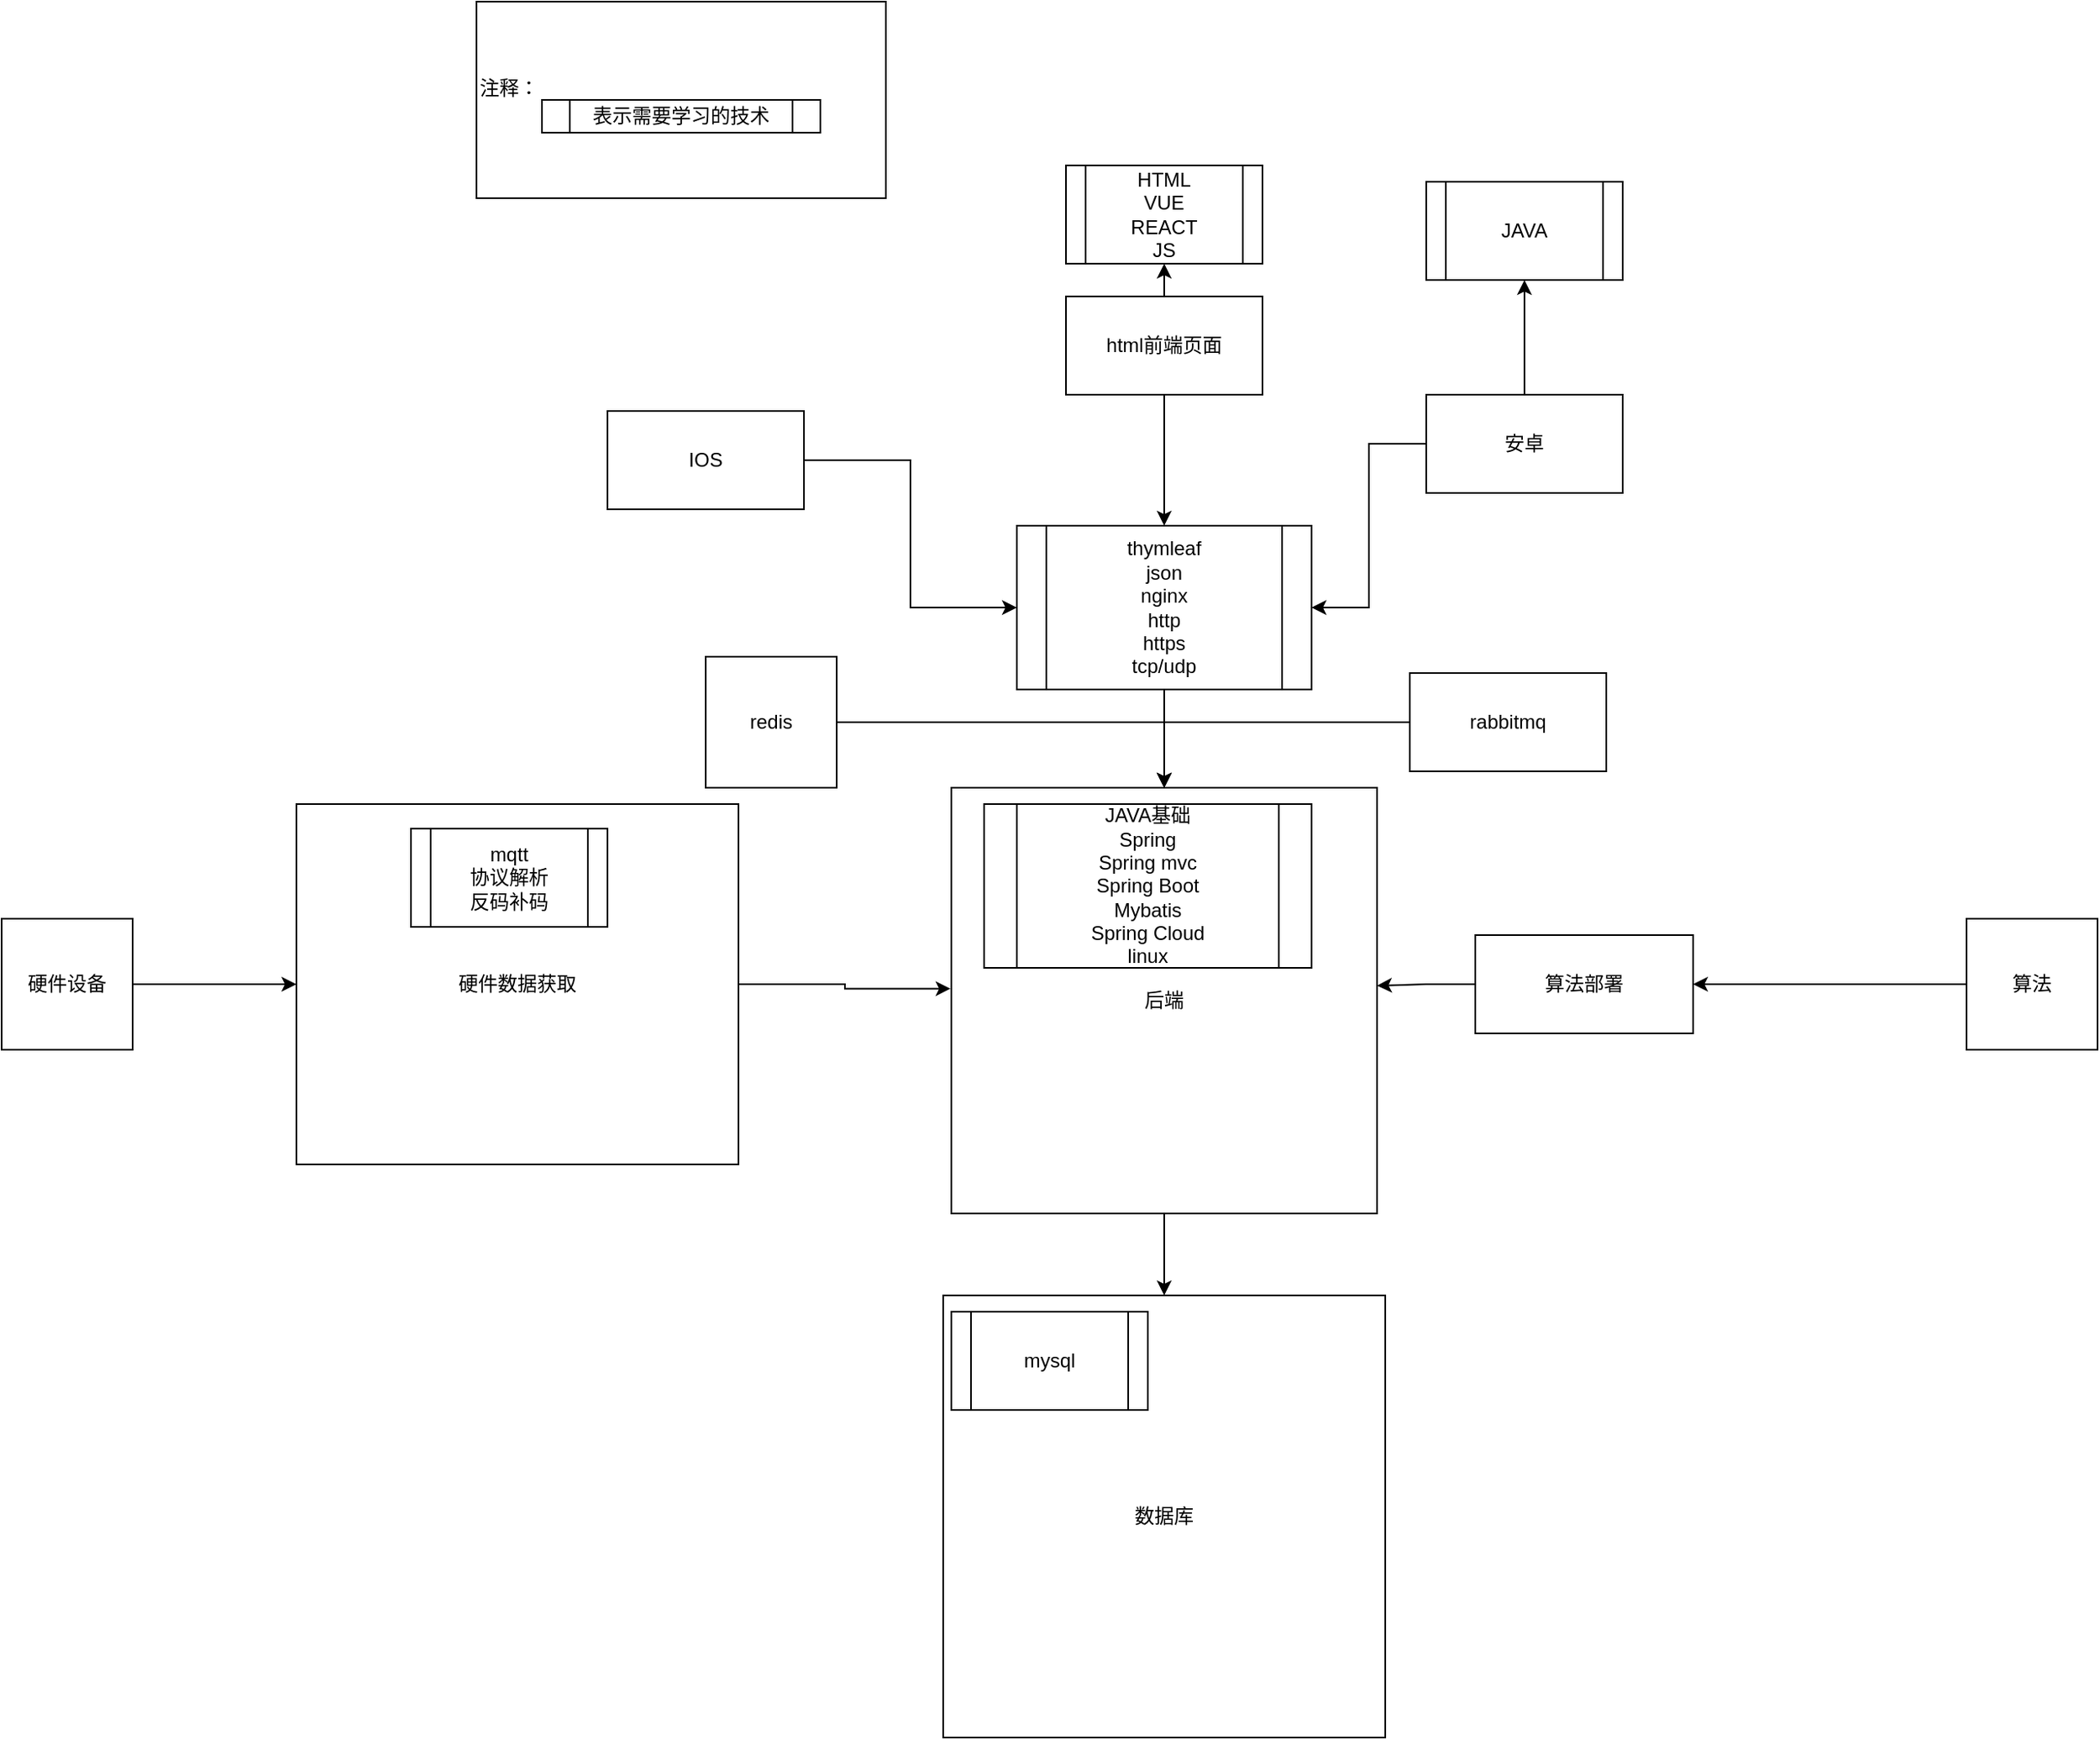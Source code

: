<mxfile version="20.7.4" type="github">
  <diagram id="4CkGqGROkOYkiGn0mqmw" name="第 1 页">
    <mxGraphModel dx="2140" dy="1785" grid="1" gridSize="10" guides="1" tooltips="1" connect="1" arrows="1" fold="1" page="1" pageScale="1" pageWidth="827" pageHeight="1169" math="0" shadow="0">
      <root>
        <mxCell id="0" />
        <mxCell id="1" parent="0" />
        <mxCell id="QJwFhxlb9CCWF9uIUGmf-6" value="" style="edgeStyle=orthogonalEdgeStyle;rounded=0;orthogonalLoop=1;jettySize=auto;html=1;" edge="1" parent="1" source="QJwFhxlb9CCWF9uIUGmf-1">
          <mxGeometry relative="1" as="geometry">
            <mxPoint x="440" y="100" as="targetPoint" />
          </mxGeometry>
        </mxCell>
        <mxCell id="QJwFhxlb9CCWF9uIUGmf-13" value="" style="edgeStyle=orthogonalEdgeStyle;rounded=0;orthogonalLoop=1;jettySize=auto;html=1;" edge="1" parent="1" source="QJwFhxlb9CCWF9uIUGmf-1" target="QJwFhxlb9CCWF9uIUGmf-12">
          <mxGeometry relative="1" as="geometry" />
        </mxCell>
        <mxCell id="QJwFhxlb9CCWF9uIUGmf-1" value="html前端页面" style="rounded=0;whiteSpace=wrap;html=1;" vertex="1" parent="1">
          <mxGeometry x="380" y="120" width="120" height="60" as="geometry" />
        </mxCell>
        <mxCell id="QJwFhxlb9CCWF9uIUGmf-9" value="" style="edgeStyle=orthogonalEdgeStyle;rounded=0;orthogonalLoop=1;jettySize=auto;html=1;" edge="1" parent="1" source="QJwFhxlb9CCWF9uIUGmf-2" target="QJwFhxlb9CCWF9uIUGmf-8">
          <mxGeometry relative="1" as="geometry" />
        </mxCell>
        <mxCell id="QJwFhxlb9CCWF9uIUGmf-19" style="edgeStyle=orthogonalEdgeStyle;rounded=0;orthogonalLoop=1;jettySize=auto;html=1;entryX=1;entryY=0.5;entryDx=0;entryDy=0;" edge="1" parent="1" source="QJwFhxlb9CCWF9uIUGmf-2" target="QJwFhxlb9CCWF9uIUGmf-12">
          <mxGeometry relative="1" as="geometry" />
        </mxCell>
        <mxCell id="QJwFhxlb9CCWF9uIUGmf-2" value="安卓" style="rounded=0;whiteSpace=wrap;html=1;" vertex="1" parent="1">
          <mxGeometry x="600" y="180" width="120" height="60" as="geometry" />
        </mxCell>
        <mxCell id="QJwFhxlb9CCWF9uIUGmf-18" style="edgeStyle=orthogonalEdgeStyle;rounded=0;orthogonalLoop=1;jettySize=auto;html=1;entryX=0;entryY=0.5;entryDx=0;entryDy=0;" edge="1" parent="1" source="QJwFhxlb9CCWF9uIUGmf-3" target="QJwFhxlb9CCWF9uIUGmf-12">
          <mxGeometry relative="1" as="geometry" />
        </mxCell>
        <mxCell id="QJwFhxlb9CCWF9uIUGmf-3" value="IOS" style="rounded=0;whiteSpace=wrap;html=1;" vertex="1" parent="1">
          <mxGeometry x="100" y="190" width="120" height="60" as="geometry" />
        </mxCell>
        <mxCell id="QJwFhxlb9CCWF9uIUGmf-16" value="" style="edgeStyle=orthogonalEdgeStyle;rounded=0;orthogonalLoop=1;jettySize=auto;html=1;" edge="1" parent="1" source="QJwFhxlb9CCWF9uIUGmf-4" target="QJwFhxlb9CCWF9uIUGmf-10">
          <mxGeometry relative="1" as="geometry" />
        </mxCell>
        <mxCell id="QJwFhxlb9CCWF9uIUGmf-4" value="后端" style="whiteSpace=wrap;html=1;aspect=fixed;" vertex="1" parent="1">
          <mxGeometry x="310" y="420" width="260" height="260" as="geometry" />
        </mxCell>
        <mxCell id="QJwFhxlb9CCWF9uIUGmf-7" value="HTML&lt;br&gt;VUE&lt;br&gt;REACT&lt;br&gt;JS&lt;br&gt;" style="shape=process;whiteSpace=wrap;html=1;backgroundOutline=1;" vertex="1" parent="1">
          <mxGeometry x="380" y="40" width="120" height="60" as="geometry" />
        </mxCell>
        <mxCell id="QJwFhxlb9CCWF9uIUGmf-8" value="JAVA" style="shape=process;whiteSpace=wrap;html=1;backgroundOutline=1;" vertex="1" parent="1">
          <mxGeometry x="600" y="50" width="120" height="60" as="geometry" />
        </mxCell>
        <mxCell id="QJwFhxlb9CCWF9uIUGmf-10" value="数据库" style="whiteSpace=wrap;html=1;aspect=fixed;" vertex="1" parent="1">
          <mxGeometry x="305" y="730" width="270" height="270" as="geometry" />
        </mxCell>
        <mxCell id="QJwFhxlb9CCWF9uIUGmf-14" value="" style="edgeStyle=orthogonalEdgeStyle;rounded=0;orthogonalLoop=1;jettySize=auto;html=1;" edge="1" parent="1" source="QJwFhxlb9CCWF9uIUGmf-12" target="QJwFhxlb9CCWF9uIUGmf-4">
          <mxGeometry relative="1" as="geometry" />
        </mxCell>
        <mxCell id="QJwFhxlb9CCWF9uIUGmf-12" value="thymleaf&lt;br&gt;json&lt;br&gt;nginx&lt;br&gt;http&lt;br&gt;https&lt;br&gt;tcp/udp" style="shape=process;whiteSpace=wrap;html=1;backgroundOutline=1;" vertex="1" parent="1">
          <mxGeometry x="350" y="260" width="180" height="100" as="geometry" />
        </mxCell>
        <mxCell id="QJwFhxlb9CCWF9uIUGmf-15" value="JAVA基础&lt;br&gt;Spring&lt;br&gt;Spring mvc&lt;br&gt;Spring Boot&lt;br&gt;Mybatis&lt;br&gt;Spring Cloud&lt;br&gt;linux" style="shape=process;whiteSpace=wrap;html=1;backgroundOutline=1;" vertex="1" parent="1">
          <mxGeometry x="330" y="430" width="200" height="100" as="geometry" />
        </mxCell>
        <mxCell id="QJwFhxlb9CCWF9uIUGmf-17" value="mysql" style="shape=process;whiteSpace=wrap;html=1;backgroundOutline=1;" vertex="1" parent="1">
          <mxGeometry x="310" y="740" width="120" height="60" as="geometry" />
        </mxCell>
        <mxCell id="QJwFhxlb9CCWF9uIUGmf-21" style="edgeStyle=orthogonalEdgeStyle;rounded=0;orthogonalLoop=1;jettySize=auto;html=1;entryX=0.5;entryY=0;entryDx=0;entryDy=0;" edge="1" parent="1" source="QJwFhxlb9CCWF9uIUGmf-20" target="QJwFhxlb9CCWF9uIUGmf-4">
          <mxGeometry relative="1" as="geometry" />
        </mxCell>
        <mxCell id="QJwFhxlb9CCWF9uIUGmf-20" value="redis" style="whiteSpace=wrap;html=1;aspect=fixed;" vertex="1" parent="1">
          <mxGeometry x="160" y="340" width="80" height="80" as="geometry" />
        </mxCell>
        <mxCell id="QJwFhxlb9CCWF9uIUGmf-23" style="edgeStyle=orthogonalEdgeStyle;rounded=0;orthogonalLoop=1;jettySize=auto;html=1;entryX=0.5;entryY=0;entryDx=0;entryDy=0;" edge="1" parent="1" source="QJwFhxlb9CCWF9uIUGmf-22" target="QJwFhxlb9CCWF9uIUGmf-4">
          <mxGeometry relative="1" as="geometry">
            <mxPoint x="540" y="380" as="targetPoint" />
          </mxGeometry>
        </mxCell>
        <mxCell id="QJwFhxlb9CCWF9uIUGmf-22" value="rabbitmq" style="rounded=0;whiteSpace=wrap;html=1;" vertex="1" parent="1">
          <mxGeometry x="590" y="350" width="120" height="60" as="geometry" />
        </mxCell>
        <mxCell id="QJwFhxlb9CCWF9uIUGmf-25" style="edgeStyle=orthogonalEdgeStyle;rounded=0;orthogonalLoop=1;jettySize=auto;html=1;entryX=1;entryY=0.465;entryDx=0;entryDy=0;entryPerimeter=0;" edge="1" parent="1" source="QJwFhxlb9CCWF9uIUGmf-24" target="QJwFhxlb9CCWF9uIUGmf-4">
          <mxGeometry relative="1" as="geometry" />
        </mxCell>
        <mxCell id="QJwFhxlb9CCWF9uIUGmf-24" value="算法部署" style="rounded=0;whiteSpace=wrap;html=1;" vertex="1" parent="1">
          <mxGeometry x="630" y="510" width="133" height="60" as="geometry" />
        </mxCell>
        <mxCell id="QJwFhxlb9CCWF9uIUGmf-30" style="edgeStyle=orthogonalEdgeStyle;rounded=0;orthogonalLoop=1;jettySize=auto;html=1;entryX=-0.002;entryY=0.472;entryDx=0;entryDy=0;entryPerimeter=0;" edge="1" parent="1" source="QJwFhxlb9CCWF9uIUGmf-26" target="QJwFhxlb9CCWF9uIUGmf-4">
          <mxGeometry relative="1" as="geometry" />
        </mxCell>
        <mxCell id="QJwFhxlb9CCWF9uIUGmf-26" value="硬件数据获取" style="rounded=0;whiteSpace=wrap;html=1;" vertex="1" parent="1">
          <mxGeometry x="-90" y="430" width="270" height="220" as="geometry" />
        </mxCell>
        <mxCell id="QJwFhxlb9CCWF9uIUGmf-28" style="edgeStyle=orthogonalEdgeStyle;rounded=0;orthogonalLoop=1;jettySize=auto;html=1;" edge="1" parent="1" source="QJwFhxlb9CCWF9uIUGmf-27" target="QJwFhxlb9CCWF9uIUGmf-26">
          <mxGeometry relative="1" as="geometry" />
        </mxCell>
        <mxCell id="QJwFhxlb9CCWF9uIUGmf-27" value="硬件设备" style="whiteSpace=wrap;html=1;aspect=fixed;" vertex="1" parent="1">
          <mxGeometry x="-270" y="500" width="80" height="80" as="geometry" />
        </mxCell>
        <mxCell id="QJwFhxlb9CCWF9uIUGmf-29" value="mqtt&lt;br&gt;协议解析&lt;br&gt;反码补码" style="shape=process;whiteSpace=wrap;html=1;backgroundOutline=1;" vertex="1" parent="1">
          <mxGeometry x="-20" y="445" width="120" height="60" as="geometry" />
        </mxCell>
        <mxCell id="QJwFhxlb9CCWF9uIUGmf-32" style="edgeStyle=orthogonalEdgeStyle;rounded=0;orthogonalLoop=1;jettySize=auto;html=1;" edge="1" parent="1" source="QJwFhxlb9CCWF9uIUGmf-31" target="QJwFhxlb9CCWF9uIUGmf-24">
          <mxGeometry relative="1" as="geometry" />
        </mxCell>
        <mxCell id="QJwFhxlb9CCWF9uIUGmf-31" value="算法" style="whiteSpace=wrap;html=1;aspect=fixed;" vertex="1" parent="1">
          <mxGeometry x="930" y="500" width="80" height="80" as="geometry" />
        </mxCell>
        <mxCell id="QJwFhxlb9CCWF9uIUGmf-33" value="注释：&lt;br&gt;&lt;span style=&quot;white-space: pre;&quot;&gt;	&lt;/span&gt;" style="rounded=0;whiteSpace=wrap;html=1;align=left;" vertex="1" parent="1">
          <mxGeometry x="20" y="-60" width="250" height="120" as="geometry" />
        </mxCell>
        <mxCell id="QJwFhxlb9CCWF9uIUGmf-34" value="表示需要学习的技术" style="shape=process;whiteSpace=wrap;html=1;backgroundOutline=1;" vertex="1" parent="1">
          <mxGeometry x="60" width="170" height="20" as="geometry" />
        </mxCell>
      </root>
    </mxGraphModel>
  </diagram>
</mxfile>
